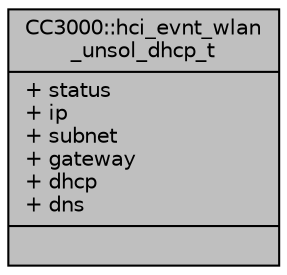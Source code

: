 digraph "CC3000::hci_evnt_wlan_unsol_dhcp_t"
{
  edge [fontname="Helvetica",fontsize="10",labelfontname="Helvetica",labelfontsize="10"];
  node [fontname="Helvetica",fontsize="10",shape=record];
  Node1 [label="{CC3000::hci_evnt_wlan\l_unsol_dhcp_t\n|+ status\l+ ip\l+ subnet\l+ gateway\l+ dhcp\l+ dns\l|}",height=0.2,width=0.4,color="black", fillcolor="grey75", style="filled", fontcolor="black"];
}
